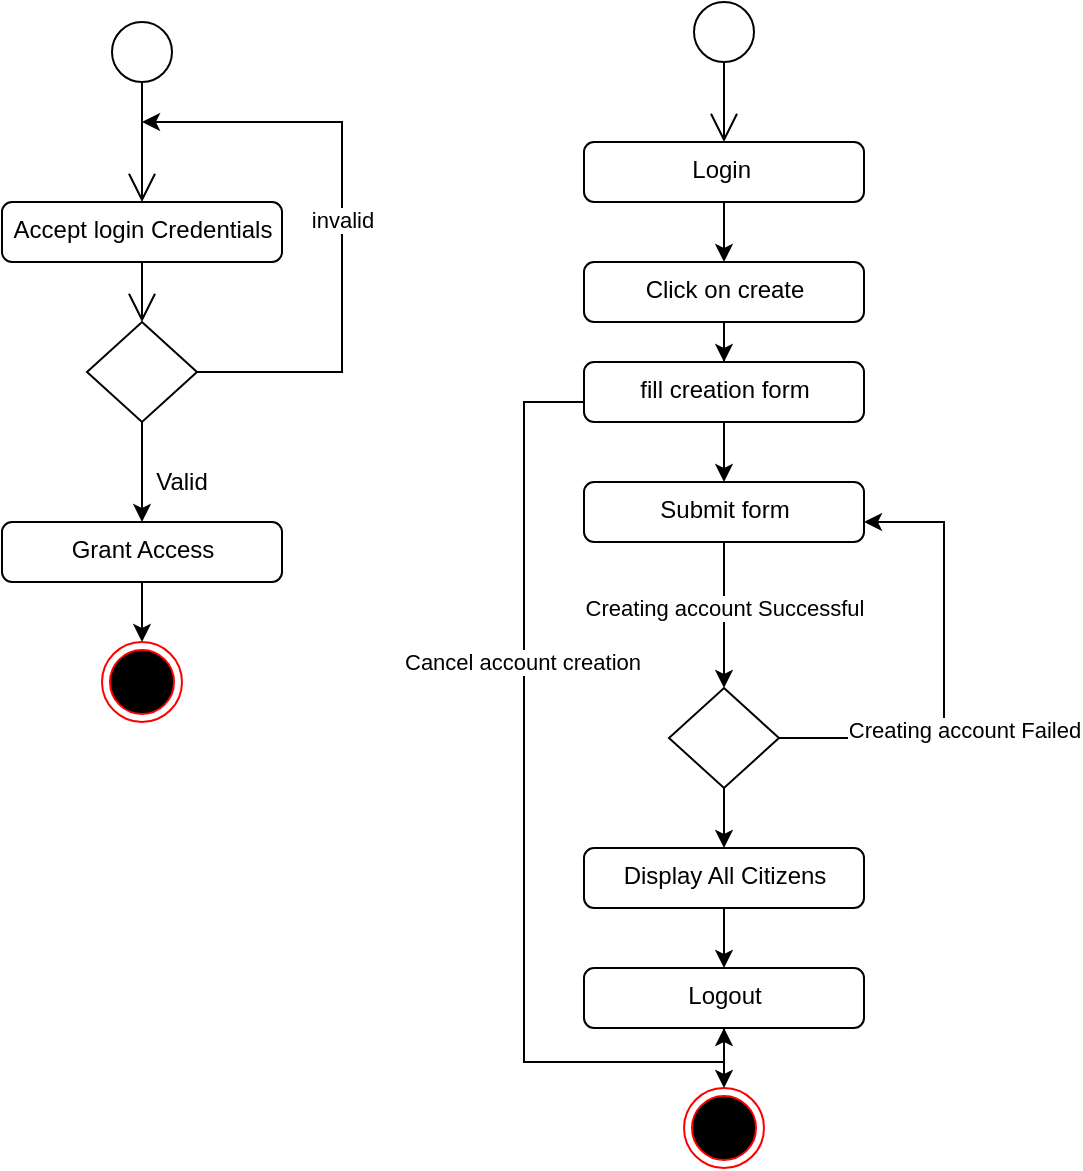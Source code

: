 <mxfile version="13.9.9" type="device"><diagram name="Page-1" id="0783ab3e-0a74-02c8-0abd-f7b4e66b4bec"><mxGraphModel dx="-262" dy="335" grid="1" gridSize="10" guides="1" tooltips="1" connect="1" arrows="1" fold="1" page="1" pageScale="1" pageWidth="850" pageHeight="1100" background="#ffffff" math="0" shadow="0" extFonts="Permanent Marker^https://fonts.googleapis.com/css?family=Permanent+Marker"><root><mxCell id="0"/><mxCell id="1" parent="0"/><mxCell id="NaK3-OcLM-hNMJjaJP2v-2" value="" style="endArrow=open;endFill=1;endSize=12;html=1;exitX=0.5;exitY=1;exitDx=0;exitDy=0;entryX=0.5;entryY=0;entryDx=0;entryDy=0;" parent="1" source="Ill7mPC9_7am8YHePohy-1" target="NaK3-OcLM-hNMJjaJP2v-3" edge="1"><mxGeometry width="160" relative="1" as="geometry"><mxPoint x="1070" y="170" as="sourcePoint"/><mxPoint x="1070" y="220" as="targetPoint"/></mxGeometry></mxCell><mxCell id="NaK3-OcLM-hNMJjaJP2v-3" value="Accept login Credentials" style="html=1;align=center;verticalAlign=top;rounded=1;absoluteArcSize=1;arcSize=10;dashed=0;" parent="1" vertex="1"><mxGeometry x="1000" y="220" width="140" height="30" as="geometry"/></mxCell><mxCell id="NaK3-OcLM-hNMJjaJP2v-4" value="invalid" style="edgeStyle=orthogonalEdgeStyle;rounded=0;orthogonalLoop=1;jettySize=auto;html=1;exitX=1;exitY=0.5;exitDx=0;exitDy=0;" parent="1" source="NaK3-OcLM-hNMJjaJP2v-6" edge="1"><mxGeometry relative="1" as="geometry"><mxPoint x="1070" y="180" as="targetPoint"/><Array as="points"><mxPoint x="1170" y="305"/><mxPoint x="1170" y="180"/></Array></mxGeometry></mxCell><mxCell id="NaK3-OcLM-hNMJjaJP2v-5" style="edgeStyle=orthogonalEdgeStyle;rounded=0;orthogonalLoop=1;jettySize=auto;html=1;exitX=0.5;exitY=1;exitDx=0;exitDy=0;entryX=0.5;entryY=0;entryDx=0;entryDy=0;" parent="1" source="NaK3-OcLM-hNMJjaJP2v-6" target="NaK3-OcLM-hNMJjaJP2v-10" edge="1"><mxGeometry relative="1" as="geometry"/></mxCell><mxCell id="NaK3-OcLM-hNMJjaJP2v-6" value="" style="rhombus;" parent="1" vertex="1"><mxGeometry x="1042.5" y="280" width="55" height="50" as="geometry"/></mxCell><mxCell id="NaK3-OcLM-hNMJjaJP2v-7" value="" style="endArrow=open;endFill=1;endSize=12;html=1;entryX=0.5;entryY=0;entryDx=0;entryDy=0;" parent="1" source="NaK3-OcLM-hNMJjaJP2v-3" target="NaK3-OcLM-hNMJjaJP2v-6" edge="1"><mxGeometry width="160" relative="1" as="geometry"><mxPoint x="1070" y="320" as="sourcePoint"/><mxPoint x="1070" y="370" as="targetPoint"/></mxGeometry></mxCell><mxCell id="NaK3-OcLM-hNMJjaJP2v-8" value="Valid" style="text;html=1;strokeColor=none;fillColor=none;align=center;verticalAlign=middle;whiteSpace=wrap;rounded=0;" parent="1" vertex="1"><mxGeometry x="1070" y="350" width="40" height="20" as="geometry"/></mxCell><mxCell id="NaK3-OcLM-hNMJjaJP2v-9" style="edgeStyle=orthogonalEdgeStyle;rounded=0;orthogonalLoop=1;jettySize=auto;html=1;exitX=0.5;exitY=1;exitDx=0;exitDy=0;" parent="1" source="NaK3-OcLM-hNMJjaJP2v-10" target="NaK3-OcLM-hNMJjaJP2v-11" edge="1"><mxGeometry relative="1" as="geometry"/></mxCell><mxCell id="NaK3-OcLM-hNMJjaJP2v-10" value="Grant Access" style="html=1;align=center;verticalAlign=top;rounded=1;absoluteArcSize=1;arcSize=10;dashed=0;" parent="1" vertex="1"><mxGeometry x="1000" y="380" width="140" height="30" as="geometry"/></mxCell><mxCell id="NaK3-OcLM-hNMJjaJP2v-11" value="" style="ellipse;html=1;shape=endState;fillColor=#000000;strokeColor=#ff0000;" parent="1" vertex="1"><mxGeometry x="1050" y="440" width="40" height="40" as="geometry"/></mxCell><mxCell id="Ill7mPC9_7am8YHePohy-1" value="" style="ellipse;whiteSpace=wrap;html=1;aspect=fixed;" parent="1" vertex="1"><mxGeometry x="1055" y="130" width="30" height="30" as="geometry"/></mxCell><mxCell id="Ill7mPC9_7am8YHePohy-3" value="" style="endArrow=open;endFill=1;endSize=12;html=1;exitX=0.5;exitY=1;exitDx=0;exitDy=0;entryX=0.5;entryY=0;entryDx=0;entryDy=0;" parent="1" source="Ill7mPC9_7am8YHePohy-20" target="Ill7mPC9_7am8YHePohy-5" edge="1"><mxGeometry width="160" relative="1" as="geometry"><mxPoint x="1361" y="150" as="sourcePoint"/><mxPoint x="1361" y="310" as="targetPoint"/></mxGeometry></mxCell><mxCell id="Ill7mPC9_7am8YHePohy-4" style="edgeStyle=orthogonalEdgeStyle;rounded=0;orthogonalLoop=1;jettySize=auto;html=1;exitX=0.5;exitY=1;exitDx=0;exitDy=0;" parent="1" source="Ill7mPC9_7am8YHePohy-18" target="Ill7mPC9_7am8YHePohy-15" edge="1"><mxGeometry relative="1" as="geometry"><mxPoint x="1361" y="270.01" as="sourcePoint"/></mxGeometry></mxCell><mxCell id="Ill7mPC9_7am8YHePohy-5" value="Login&amp;nbsp;" style="html=1;align=center;verticalAlign=top;rounded=1;absoluteArcSize=1;arcSize=10;dashed=0;" parent="1" vertex="1"><mxGeometry x="1291" y="190" width="140" height="30" as="geometry"/></mxCell><mxCell id="Ill7mPC9_7am8YHePohy-29" style="edgeStyle=orthogonalEdgeStyle;rounded=0;orthogonalLoop=1;jettySize=auto;html=1;exitX=0.5;exitY=1;exitDx=0;exitDy=0;entryX=0.5;entryY=0;entryDx=0;entryDy=0;" parent="1" source="Ill7mPC9_7am8YHePohy-9" target="Ill7mPC9_7am8YHePohy-12" edge="1"><mxGeometry relative="1" as="geometry"><mxPoint x="1361" y="543" as="targetPoint"/></mxGeometry></mxCell><mxCell id="Ill7mPC9_7am8YHePohy-32" style="edgeStyle=orthogonalEdgeStyle;rounded=0;orthogonalLoop=1;jettySize=auto;html=1;exitX=1;exitY=0.5;exitDx=0;exitDy=0;" parent="1" source="Ill7mPC9_7am8YHePohy-9" target="Ill7mPC9_7am8YHePohy-21" edge="1"><mxGeometry relative="1" as="geometry"><Array as="points"><mxPoint x="1471" y="488"/><mxPoint x="1471" y="380"/></Array></mxGeometry></mxCell><mxCell id="Ill7mPC9_7am8YHePohy-35" value="Creating account Failed" style="edgeLabel;html=1;align=center;verticalAlign=middle;resizable=0;points=[];" parent="Ill7mPC9_7am8YHePohy-32" vertex="1" connectable="0"><mxGeometry x="0.15" relative="1" as="geometry"><mxPoint x="10" y="45.83" as="offset"/></mxGeometry></mxCell><mxCell id="Ill7mPC9_7am8YHePohy-9" value="" style="rhombus;" parent="1" vertex="1"><mxGeometry x="1333.5" y="463" width="55" height="50" as="geometry"/></mxCell><mxCell id="Ill7mPC9_7am8YHePohy-11" style="edgeStyle=orthogonalEdgeStyle;rounded=0;orthogonalLoop=1;jettySize=auto;html=1;exitX=0.5;exitY=1;exitDx=0;exitDy=0;entryX=0.5;entryY=0;entryDx=0;entryDy=0;" parent="1" source="Ill7mPC9_7am8YHePohy-12" target="Ill7mPC9_7am8YHePohy-16" edge="1"><mxGeometry relative="1" as="geometry"/></mxCell><mxCell id="Ill7mPC9_7am8YHePohy-12" value="Display All Citizens" style="html=1;align=center;verticalAlign=top;rounded=1;absoluteArcSize=1;arcSize=10;dashed=0;" parent="1" vertex="1"><mxGeometry x="1291" y="543" width="140" height="30" as="geometry"/></mxCell><mxCell id="Ill7mPC9_7am8YHePohy-13" value="" style="ellipse;html=1;shape=endState;fillColor=#000000;strokeColor=#ff0000;" parent="1" vertex="1"><mxGeometry x="1341" y="663" width="40" height="40" as="geometry"/></mxCell><mxCell id="Ill7mPC9_7am8YHePohy-26" style="edgeStyle=orthogonalEdgeStyle;rounded=0;orthogonalLoop=1;jettySize=auto;html=1;exitX=0.5;exitY=1;exitDx=0;exitDy=0;entryX=0.5;entryY=0;entryDx=0;entryDy=0;" parent="1" source="Ill7mPC9_7am8YHePohy-15" target="Ill7mPC9_7am8YHePohy-21" edge="1"><mxGeometry relative="1" as="geometry"/></mxCell><mxCell id="Ill7mPC9_7am8YHePohy-15" value="fill creation form" style="html=1;align=center;verticalAlign=top;rounded=1;absoluteArcSize=1;arcSize=10;dashed=0;" parent="1" vertex="1"><mxGeometry x="1291" y="300" width="140" height="30" as="geometry"/></mxCell><mxCell id="Ill7mPC9_7am8YHePohy-31" style="edgeStyle=orthogonalEdgeStyle;rounded=0;orthogonalLoop=1;jettySize=auto;html=1;exitX=0.5;exitY=1;exitDx=0;exitDy=0;entryX=0.5;entryY=0;entryDx=0;entryDy=0;" parent="1" source="Ill7mPC9_7am8YHePohy-16" target="Ill7mPC9_7am8YHePohy-13" edge="1"><mxGeometry relative="1" as="geometry"/></mxCell><mxCell id="Ill7mPC9_7am8YHePohy-16" value="Logout" style="html=1;align=center;verticalAlign=top;rounded=1;absoluteArcSize=1;arcSize=10;dashed=0;" parent="1" vertex="1"><mxGeometry x="1291" y="603" width="140" height="30" as="geometry"/></mxCell><mxCell id="Ill7mPC9_7am8YHePohy-18" value="Click on create" style="html=1;align=center;verticalAlign=top;rounded=1;absoluteArcSize=1;arcSize=10;dashed=0;" parent="1" vertex="1"><mxGeometry x="1291" y="250" width="140" height="30" as="geometry"/></mxCell><mxCell id="Ill7mPC9_7am8YHePohy-19" style="edgeStyle=orthogonalEdgeStyle;rounded=0;orthogonalLoop=1;jettySize=auto;html=1;exitX=0.5;exitY=1;exitDx=0;exitDy=0;entryX=0.5;entryY=0;entryDx=0;entryDy=0;" parent="1" source="Ill7mPC9_7am8YHePohy-5" target="Ill7mPC9_7am8YHePohy-18" edge="1"><mxGeometry relative="1" as="geometry"><mxPoint x="1371" y="230" as="sourcePoint"/><mxPoint x="1371" y="390" as="targetPoint"/></mxGeometry></mxCell><mxCell id="Ill7mPC9_7am8YHePohy-20" value="" style="ellipse;whiteSpace=wrap;html=1;aspect=fixed;" parent="1" vertex="1"><mxGeometry x="1346" y="120" width="30" height="30" as="geometry"/></mxCell><mxCell id="Ill7mPC9_7am8YHePohy-21" value="Submit form" style="html=1;align=center;verticalAlign=top;rounded=1;absoluteArcSize=1;arcSize=10;dashed=0;" parent="1" vertex="1"><mxGeometry x="1291" y="360" width="140" height="30" as="geometry"/></mxCell><mxCell id="Ill7mPC9_7am8YHePohy-28" style="edgeStyle=orthogonalEdgeStyle;rounded=0;orthogonalLoop=1;jettySize=auto;html=1;exitX=0.5;exitY=1;exitDx=0;exitDy=0;entryX=0.5;entryY=0;entryDx=0;entryDy=0;" parent="1" source="Ill7mPC9_7am8YHePohy-21" target="Ill7mPC9_7am8YHePohy-9" edge="1"><mxGeometry relative="1" as="geometry"><mxPoint x="1361" y="450" as="sourcePoint"/></mxGeometry></mxCell><mxCell id="Ill7mPC9_7am8YHePohy-34" value="Creating account Successful" style="edgeLabel;html=1;align=center;verticalAlign=middle;resizable=0;points=[];" parent="Ill7mPC9_7am8YHePohy-28" vertex="1" connectable="0"><mxGeometry x="-0.092" relative="1" as="geometry"><mxPoint as="offset"/></mxGeometry></mxCell><mxCell id="Ill7mPC9_7am8YHePohy-39" style="edgeStyle=orthogonalEdgeStyle;rounded=0;orthogonalLoop=1;jettySize=auto;html=1;exitX=0;exitY=0.5;exitDx=0;exitDy=0;" parent="1" target="Ill7mPC9_7am8YHePohy-16" edge="1" source="Ill7mPC9_7am8YHePohy-15"><mxGeometry relative="1" as="geometry"><Array as="points"><mxPoint x="1291" y="320"/><mxPoint x="1261" y="320"/><mxPoint x="1261" y="650"/><mxPoint x="1361" y="650"/></Array><mxPoint x="1291" y="420" as="sourcePoint"/></mxGeometry></mxCell><mxCell id="Ill7mPC9_7am8YHePohy-40" value="Cancel account creation" style="edgeLabel;html=1;align=center;verticalAlign=middle;resizable=0;points=[];" parent="Ill7mPC9_7am8YHePohy-39" vertex="1" connectable="0"><mxGeometry x="-0.315" y="-1" relative="1" as="geometry"><mxPoint as="offset"/></mxGeometry></mxCell></root></mxGraphModel></diagram></mxfile>